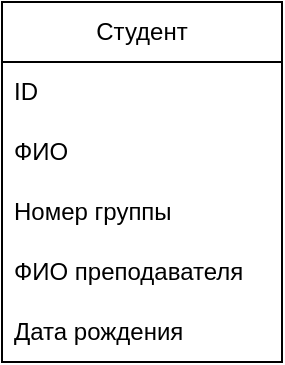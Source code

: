 <mxfile version="24.0.4" type="github">
  <diagram id="C5RBs43oDa-KdzZeNtuy" name="Page-1">
    <mxGraphModel dx="1434" dy="766" grid="1" gridSize="10" guides="1" tooltips="1" connect="1" arrows="1" fold="1" page="1" pageScale="1" pageWidth="827" pageHeight="1169" math="0" shadow="0">
      <root>
        <mxCell id="WIyWlLk6GJQsqaUBKTNV-0" />
        <mxCell id="WIyWlLk6GJQsqaUBKTNV-1" parent="WIyWlLk6GJQsqaUBKTNV-0" />
        <mxCell id="9LC6pD5QoBARgb9gXiUQ-0" value="Студент" style="swimlane;fontStyle=0;childLayout=stackLayout;horizontal=1;startSize=30;horizontalStack=0;resizeParent=1;resizeParentMax=0;resizeLast=0;collapsible=1;marginBottom=0;whiteSpace=wrap;html=1;" vertex="1" parent="WIyWlLk6GJQsqaUBKTNV-1">
          <mxGeometry x="220" y="170" width="140" height="180" as="geometry" />
        </mxCell>
        <mxCell id="9LC6pD5QoBARgb9gXiUQ-1" value="ID" style="text;strokeColor=none;fillColor=none;align=left;verticalAlign=middle;spacingLeft=4;spacingRight=4;overflow=hidden;points=[[0,0.5],[1,0.5]];portConstraint=eastwest;rotatable=0;whiteSpace=wrap;html=1;" vertex="1" parent="9LC6pD5QoBARgb9gXiUQ-0">
          <mxGeometry y="30" width="140" height="30" as="geometry" />
        </mxCell>
        <mxCell id="9LC6pD5QoBARgb9gXiUQ-2" value="ФИО" style="text;strokeColor=none;fillColor=none;align=left;verticalAlign=middle;spacingLeft=4;spacingRight=4;overflow=hidden;points=[[0,0.5],[1,0.5]];portConstraint=eastwest;rotatable=0;whiteSpace=wrap;html=1;" vertex="1" parent="9LC6pD5QoBARgb9gXiUQ-0">
          <mxGeometry y="60" width="140" height="30" as="geometry" />
        </mxCell>
        <mxCell id="9LC6pD5QoBARgb9gXiUQ-3" value="Номер группы" style="text;strokeColor=none;fillColor=none;align=left;verticalAlign=middle;spacingLeft=4;spacingRight=4;overflow=hidden;points=[[0,0.5],[1,0.5]];portConstraint=eastwest;rotatable=0;whiteSpace=wrap;html=1;" vertex="1" parent="9LC6pD5QoBARgb9gXiUQ-0">
          <mxGeometry y="90" width="140" height="30" as="geometry" />
        </mxCell>
        <mxCell id="9LC6pD5QoBARgb9gXiUQ-6" value="ФИО преподавателя" style="text;strokeColor=none;fillColor=none;align=left;verticalAlign=middle;spacingLeft=4;spacingRight=4;overflow=hidden;points=[[0,0.5],[1,0.5]];portConstraint=eastwest;rotatable=0;whiteSpace=wrap;html=1;" vertex="1" parent="9LC6pD5QoBARgb9gXiUQ-0">
          <mxGeometry y="120" width="140" height="30" as="geometry" />
        </mxCell>
        <mxCell id="9LC6pD5QoBARgb9gXiUQ-7" value="Дата рождения" style="text;strokeColor=none;fillColor=none;align=left;verticalAlign=middle;spacingLeft=4;spacingRight=4;overflow=hidden;points=[[0,0.5],[1,0.5]];portConstraint=eastwest;rotatable=0;whiteSpace=wrap;html=1;" vertex="1" parent="9LC6pD5QoBARgb9gXiUQ-0">
          <mxGeometry y="150" width="140" height="30" as="geometry" />
        </mxCell>
      </root>
    </mxGraphModel>
  </diagram>
</mxfile>
